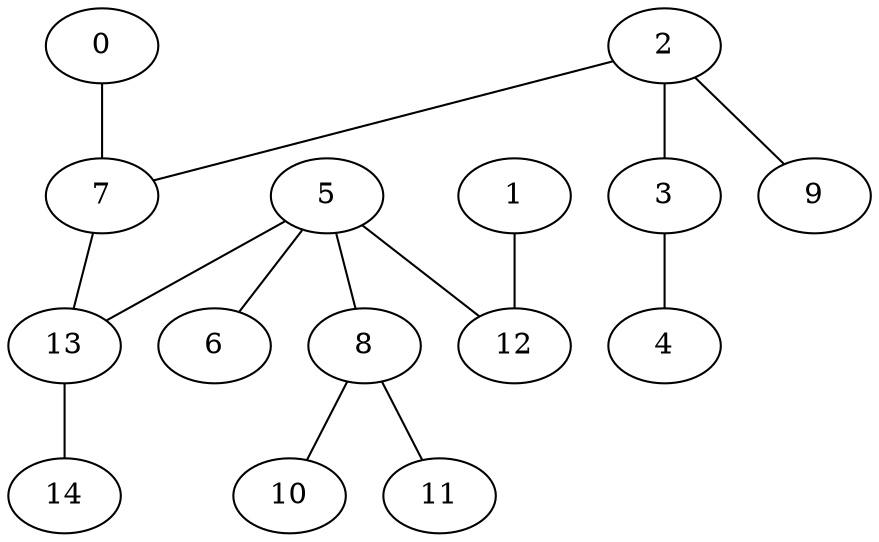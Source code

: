graph {
    0 [ label = "0" ]
    1 [ label = "1" ]
    2 [ label = "2" ]
    3 [ label = "3" ]
    4 [ label = "4" ]
    5 [ label = "5" ]
    6 [ label = "6" ]
    7 [ label = "7" ]
    8 [ label = "8" ]
    9 [ label = "9" ]
    10 [ label = "10" ]
    11 [ label = "11" ]
    12 [ label = "12" ]
    13 [ label = "13" ]
    14 [ label = "14" ]
    0 -- 7 [ ]
    1 -- 12 [ ]
    2 -- 3 [ ]
    2 -- 9 [ ]
    2 -- 7 [ ]
    3 -- 4 [ ]
    5 -- 6 [ ]
    5 -- 8 [ ]
    5 -- 12 [ ]
    5 -- 13 [ ]
    7 -- 13 [ ]
    8 -- 11 [ ]
    8 -- 10 [ ]
    13 -- 14 [ ]
}

